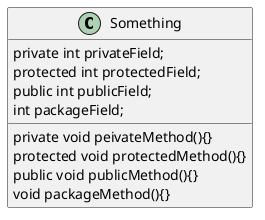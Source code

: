 @startuml

class Something{
private int privateField;
protected int protectedField;
public int publicField;
int packageField;
private void peivateMethod(){}
protected void protectedMethod(){}
public void publicMethod(){}
void packageMethod(){}

}

@enduml